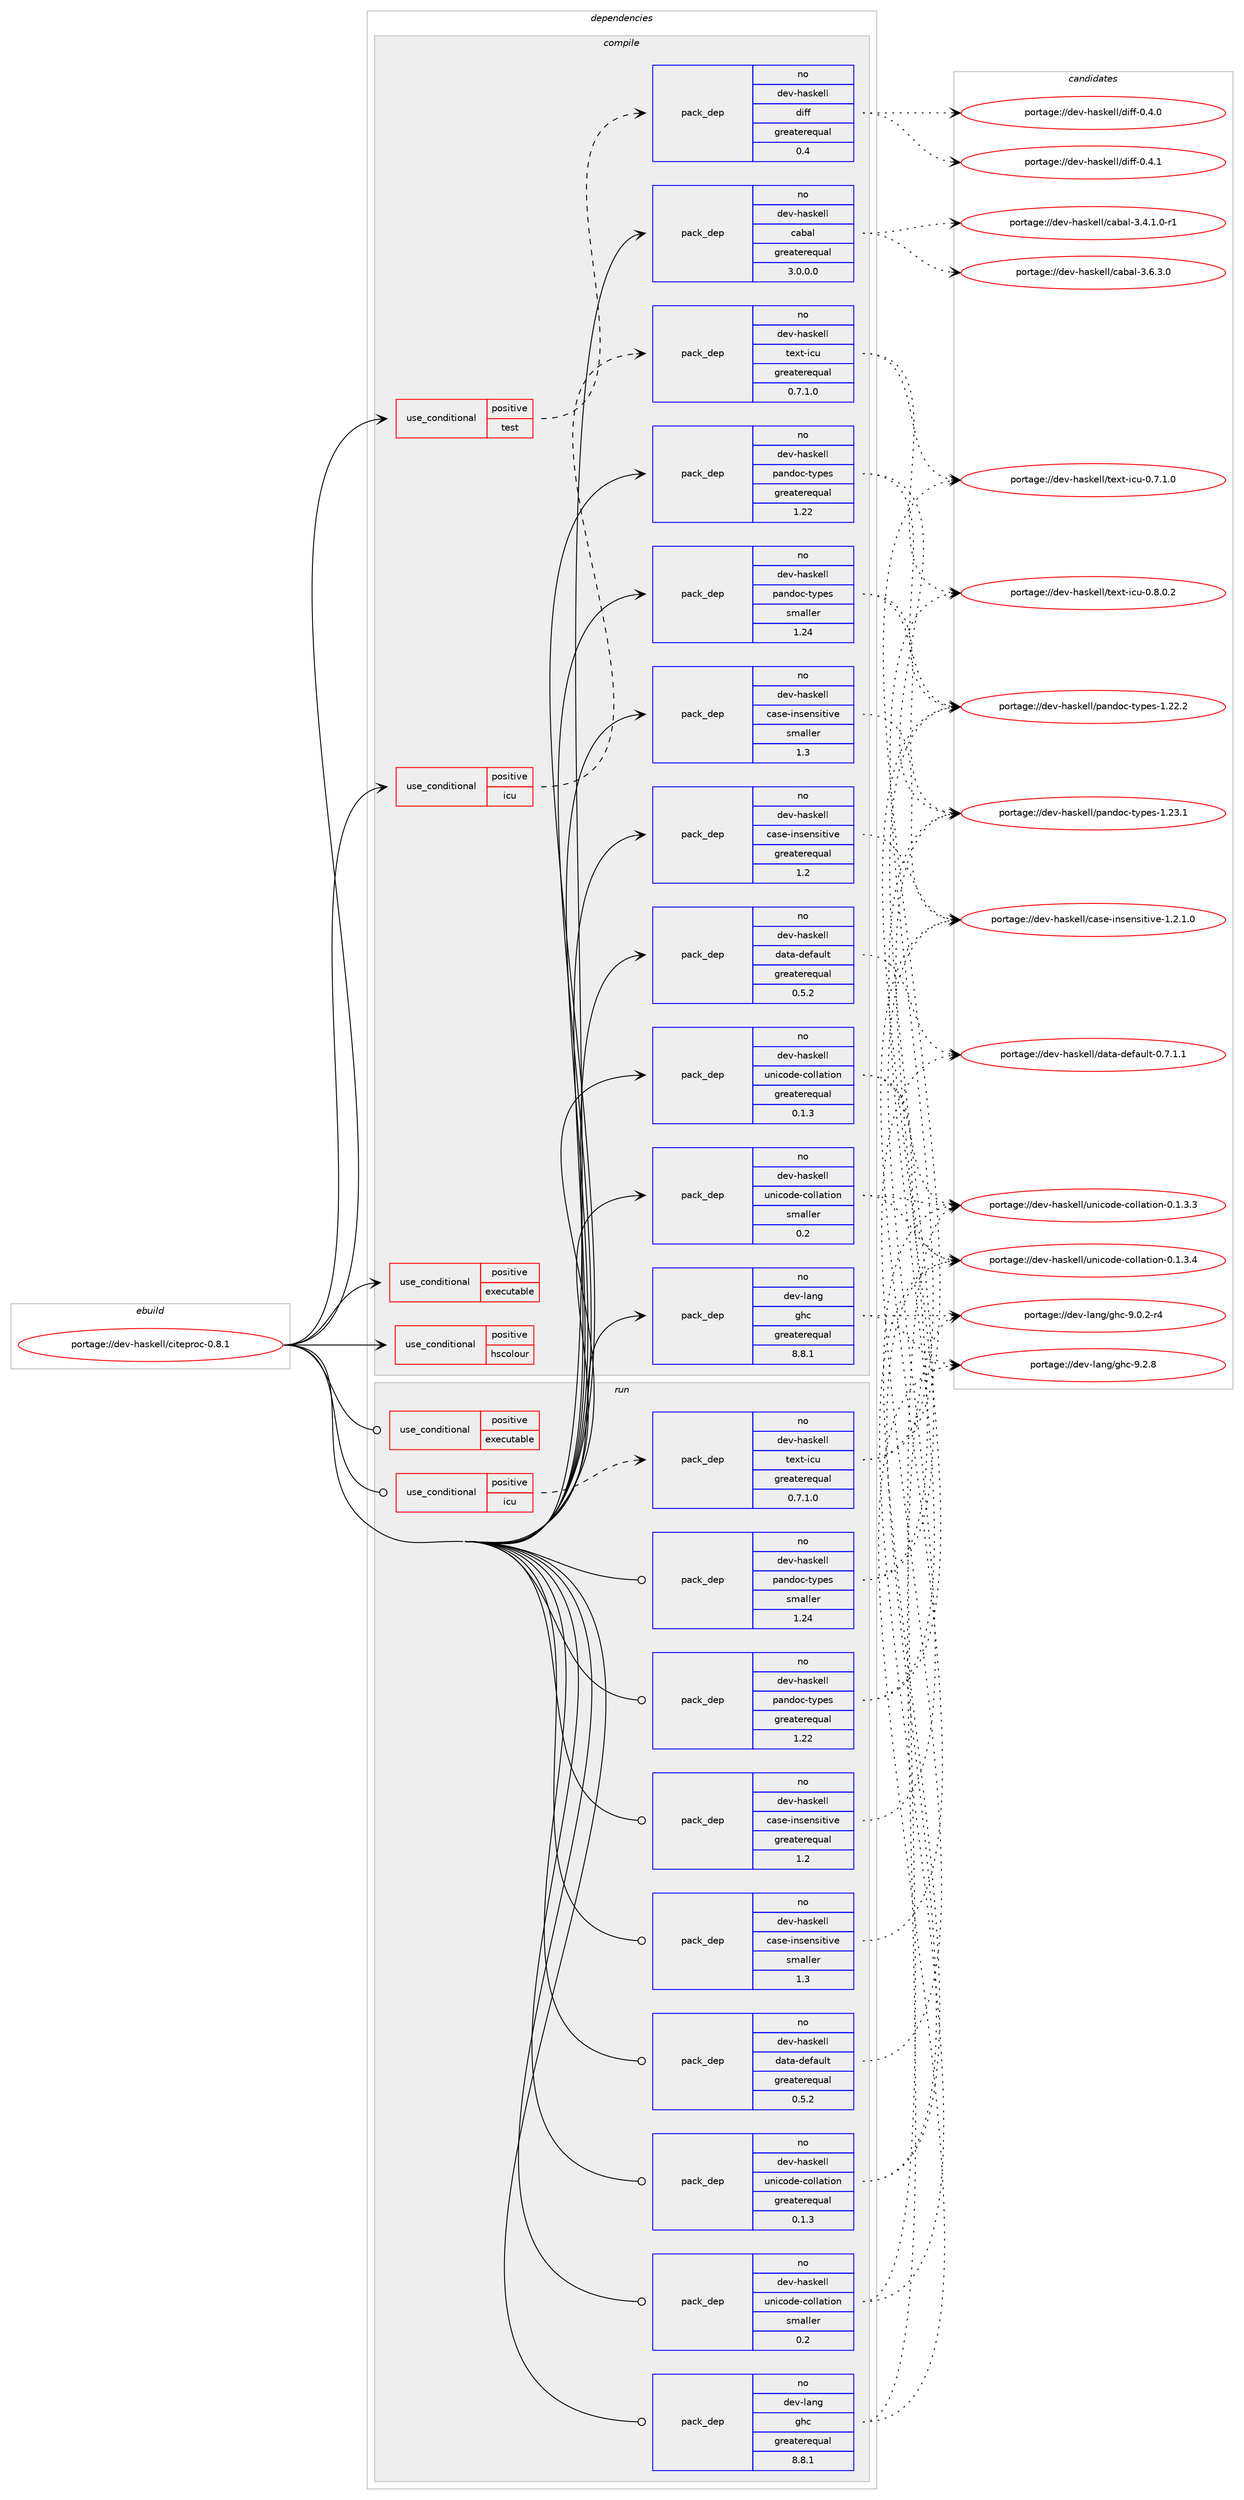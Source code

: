 digraph prolog {

# *************
# Graph options
# *************

newrank=true;
concentrate=true;
compound=true;
graph [rankdir=LR,fontname=Helvetica,fontsize=10,ranksep=1.5];#, ranksep=2.5, nodesep=0.2];
edge  [arrowhead=vee];
node  [fontname=Helvetica,fontsize=10];

# **********
# The ebuild
# **********

subgraph cluster_leftcol {
color=gray;
rank=same;
label=<<i>ebuild</i>>;
id [label="portage://dev-haskell/citeproc-0.8.1", color=red, width=4, href="../dev-haskell/citeproc-0.8.1.svg"];
}

# ****************
# The dependencies
# ****************

subgraph cluster_midcol {
color=gray;
label=<<i>dependencies</i>>;
subgraph cluster_compile {
fillcolor="#eeeeee";
style=filled;
label=<<i>compile</i>>;
subgraph cond19598 {
dependency35791 [label=<<TABLE BORDER="0" CELLBORDER="1" CELLSPACING="0" CELLPADDING="4"><TR><TD ROWSPAN="3" CELLPADDING="10">use_conditional</TD></TR><TR><TD>positive</TD></TR><TR><TD>executable</TD></TR></TABLE>>, shape=none, color=red];
# *** BEGIN UNKNOWN DEPENDENCY TYPE (TODO) ***
# dependency35791 -> package_dependency(portage://dev-haskell/citeproc-0.8.1,install,no,dev-haskell,aeson-pretty,none,[,,],any_same_slot,[use(optenable(profile),none)])
# *** END UNKNOWN DEPENDENCY TYPE (TODO) ***

}
id:e -> dependency35791:w [weight=20,style="solid",arrowhead="vee"];
subgraph cond19599 {
dependency35792 [label=<<TABLE BORDER="0" CELLBORDER="1" CELLSPACING="0" CELLPADDING="4"><TR><TD ROWSPAN="3" CELLPADDING="10">use_conditional</TD></TR><TR><TD>positive</TD></TR><TR><TD>hscolour</TD></TR></TABLE>>, shape=none, color=red];
# *** BEGIN UNKNOWN DEPENDENCY TYPE (TODO) ***
# dependency35792 -> package_dependency(portage://dev-haskell/citeproc-0.8.1,install,no,dev-haskell,hscolour,none,[,,],[],[])
# *** END UNKNOWN DEPENDENCY TYPE (TODO) ***

}
id:e -> dependency35792:w [weight=20,style="solid",arrowhead="vee"];
subgraph cond19600 {
dependency35793 [label=<<TABLE BORDER="0" CELLBORDER="1" CELLSPACING="0" CELLPADDING="4"><TR><TD ROWSPAN="3" CELLPADDING="10">use_conditional</TD></TR><TR><TD>positive</TD></TR><TR><TD>icu</TD></TR></TABLE>>, shape=none, color=red];
subgraph pack15252 {
dependency35794 [label=<<TABLE BORDER="0" CELLBORDER="1" CELLSPACING="0" CELLPADDING="4" WIDTH="220"><TR><TD ROWSPAN="6" CELLPADDING="30">pack_dep</TD></TR><TR><TD WIDTH="110">no</TD></TR><TR><TD>dev-haskell</TD></TR><TR><TD>text-icu</TD></TR><TR><TD>greaterequal</TD></TR><TR><TD>0.7.1.0</TD></TR></TABLE>>, shape=none, color=blue];
}
dependency35793:e -> dependency35794:w [weight=20,style="dashed",arrowhead="vee"];
}
id:e -> dependency35793:w [weight=20,style="solid",arrowhead="vee"];
subgraph cond19601 {
dependency35795 [label=<<TABLE BORDER="0" CELLBORDER="1" CELLSPACING="0" CELLPADDING="4"><TR><TD ROWSPAN="3" CELLPADDING="10">use_conditional</TD></TR><TR><TD>positive</TD></TR><TR><TD>test</TD></TR></TABLE>>, shape=none, color=red];
subgraph pack15253 {
dependency35796 [label=<<TABLE BORDER="0" CELLBORDER="1" CELLSPACING="0" CELLPADDING="4" WIDTH="220"><TR><TD ROWSPAN="6" CELLPADDING="30">pack_dep</TD></TR><TR><TD WIDTH="110">no</TD></TR><TR><TD>dev-haskell</TD></TR><TR><TD>diff</TD></TR><TR><TD>greaterequal</TD></TR><TR><TD>0.4</TD></TR></TABLE>>, shape=none, color=blue];
}
dependency35795:e -> dependency35796:w [weight=20,style="dashed",arrowhead="vee"];
# *** BEGIN UNKNOWN DEPENDENCY TYPE (TODO) ***
# dependency35795 -> package_dependency(portage://dev-haskell/citeproc-0.8.1,install,no,dev-haskell,timeit,none,[,,],[],[])
# *** END UNKNOWN DEPENDENCY TYPE (TODO) ***

}
id:e -> dependency35795:w [weight=20,style="solid",arrowhead="vee"];
# *** BEGIN UNKNOWN DEPENDENCY TYPE (TODO) ***
# id -> package_dependency(portage://dev-haskell/citeproc-0.8.1,install,no,dev-haskell,aeson,none,[,,],any_same_slot,[use(optenable(profile),none)])
# *** END UNKNOWN DEPENDENCY TYPE (TODO) ***

# *** BEGIN UNKNOWN DEPENDENCY TYPE (TODO) ***
# id -> package_dependency(portage://dev-haskell/citeproc-0.8.1,install,no,dev-haskell,attoparsec,none,[,,],any_same_slot,[use(optenable(profile),none)])
# *** END UNKNOWN DEPENDENCY TYPE (TODO) ***

subgraph pack15254 {
dependency35797 [label=<<TABLE BORDER="0" CELLBORDER="1" CELLSPACING="0" CELLPADDING="4" WIDTH="220"><TR><TD ROWSPAN="6" CELLPADDING="30">pack_dep</TD></TR><TR><TD WIDTH="110">no</TD></TR><TR><TD>dev-haskell</TD></TR><TR><TD>cabal</TD></TR><TR><TD>greaterequal</TD></TR><TR><TD>3.0.0.0</TD></TR></TABLE>>, shape=none, color=blue];
}
id:e -> dependency35797:w [weight=20,style="solid",arrowhead="vee"];
subgraph pack15255 {
dependency35798 [label=<<TABLE BORDER="0" CELLBORDER="1" CELLSPACING="0" CELLPADDING="4" WIDTH="220"><TR><TD ROWSPAN="6" CELLPADDING="30">pack_dep</TD></TR><TR><TD WIDTH="110">no</TD></TR><TR><TD>dev-haskell</TD></TR><TR><TD>case-insensitive</TD></TR><TR><TD>greaterequal</TD></TR><TR><TD>1.2</TD></TR></TABLE>>, shape=none, color=blue];
}
id:e -> dependency35798:w [weight=20,style="solid",arrowhead="vee"];
subgraph pack15256 {
dependency35799 [label=<<TABLE BORDER="0" CELLBORDER="1" CELLSPACING="0" CELLPADDING="4" WIDTH="220"><TR><TD ROWSPAN="6" CELLPADDING="30">pack_dep</TD></TR><TR><TD WIDTH="110">no</TD></TR><TR><TD>dev-haskell</TD></TR><TR><TD>case-insensitive</TD></TR><TR><TD>smaller</TD></TR><TR><TD>1.3</TD></TR></TABLE>>, shape=none, color=blue];
}
id:e -> dependency35799:w [weight=20,style="solid",arrowhead="vee"];
subgraph pack15257 {
dependency35800 [label=<<TABLE BORDER="0" CELLBORDER="1" CELLSPACING="0" CELLPADDING="4" WIDTH="220"><TR><TD ROWSPAN="6" CELLPADDING="30">pack_dep</TD></TR><TR><TD WIDTH="110">no</TD></TR><TR><TD>dev-haskell</TD></TR><TR><TD>data-default</TD></TR><TR><TD>greaterequal</TD></TR><TR><TD>0.5.2</TD></TR></TABLE>>, shape=none, color=blue];
}
id:e -> dependency35800:w [weight=20,style="solid",arrowhead="vee"];
# *** BEGIN UNKNOWN DEPENDENCY TYPE (TODO) ***
# id -> package_dependency(portage://dev-haskell/citeproc-0.8.1,install,no,dev-haskell,file-embed,none,[,,],any_same_slot,[use(optenable(profile),none)])
# *** END UNKNOWN DEPENDENCY TYPE (TODO) ***

subgraph pack15258 {
dependency35801 [label=<<TABLE BORDER="0" CELLBORDER="1" CELLSPACING="0" CELLPADDING="4" WIDTH="220"><TR><TD ROWSPAN="6" CELLPADDING="30">pack_dep</TD></TR><TR><TD WIDTH="110">no</TD></TR><TR><TD>dev-haskell</TD></TR><TR><TD>pandoc-types</TD></TR><TR><TD>greaterequal</TD></TR><TR><TD>1.22</TD></TR></TABLE>>, shape=none, color=blue];
}
id:e -> dependency35801:w [weight=20,style="solid",arrowhead="vee"];
subgraph pack15259 {
dependency35802 [label=<<TABLE BORDER="0" CELLBORDER="1" CELLSPACING="0" CELLPADDING="4" WIDTH="220"><TR><TD ROWSPAN="6" CELLPADDING="30">pack_dep</TD></TR><TR><TD WIDTH="110">no</TD></TR><TR><TD>dev-haskell</TD></TR><TR><TD>pandoc-types</TD></TR><TR><TD>smaller</TD></TR><TR><TD>1.24</TD></TR></TABLE>>, shape=none, color=blue];
}
id:e -> dependency35802:w [weight=20,style="solid",arrowhead="vee"];
# *** BEGIN UNKNOWN DEPENDENCY TYPE (TODO) ***
# id -> package_dependency(portage://dev-haskell/citeproc-0.8.1,install,no,dev-haskell,safe,none,[,,],any_same_slot,[use(optenable(profile),none)])
# *** END UNKNOWN DEPENDENCY TYPE (TODO) ***

# *** BEGIN UNKNOWN DEPENDENCY TYPE (TODO) ***
# id -> package_dependency(portage://dev-haskell/citeproc-0.8.1,install,no,dev-haskell,scientific,none,[,,],any_same_slot,[use(optenable(profile),none)])
# *** END UNKNOWN DEPENDENCY TYPE (TODO) ***

# *** BEGIN UNKNOWN DEPENDENCY TYPE (TODO) ***
# id -> package_dependency(portage://dev-haskell/citeproc-0.8.1,install,no,dev-haskell,text,none,[,,],any_same_slot,[use(optenable(profile),none)])
# *** END UNKNOWN DEPENDENCY TYPE (TODO) ***

subgraph pack15260 {
dependency35803 [label=<<TABLE BORDER="0" CELLBORDER="1" CELLSPACING="0" CELLPADDING="4" WIDTH="220"><TR><TD ROWSPAN="6" CELLPADDING="30">pack_dep</TD></TR><TR><TD WIDTH="110">no</TD></TR><TR><TD>dev-haskell</TD></TR><TR><TD>unicode-collation</TD></TR><TR><TD>greaterequal</TD></TR><TR><TD>0.1.3</TD></TR></TABLE>>, shape=none, color=blue];
}
id:e -> dependency35803:w [weight=20,style="solid",arrowhead="vee"];
subgraph pack15261 {
dependency35804 [label=<<TABLE BORDER="0" CELLBORDER="1" CELLSPACING="0" CELLPADDING="4" WIDTH="220"><TR><TD ROWSPAN="6" CELLPADDING="30">pack_dep</TD></TR><TR><TD WIDTH="110">no</TD></TR><TR><TD>dev-haskell</TD></TR><TR><TD>unicode-collation</TD></TR><TR><TD>smaller</TD></TR><TR><TD>0.2</TD></TR></TABLE>>, shape=none, color=blue];
}
id:e -> dependency35804:w [weight=20,style="solid",arrowhead="vee"];
# *** BEGIN UNKNOWN DEPENDENCY TYPE (TODO) ***
# id -> package_dependency(portage://dev-haskell/citeproc-0.8.1,install,no,dev-haskell,uniplate,none,[,,],any_same_slot,[use(optenable(profile),none)])
# *** END UNKNOWN DEPENDENCY TYPE (TODO) ***

# *** BEGIN UNKNOWN DEPENDENCY TYPE (TODO) ***
# id -> package_dependency(portage://dev-haskell/citeproc-0.8.1,install,no,dev-haskell,vector,none,[,,],any_same_slot,[use(optenable(profile),none)])
# *** END UNKNOWN DEPENDENCY TYPE (TODO) ***

# *** BEGIN UNKNOWN DEPENDENCY TYPE (TODO) ***
# id -> package_dependency(portage://dev-haskell/citeproc-0.8.1,install,no,dev-haskell,xml-conduit,none,[,,],any_same_slot,[use(optenable(profile),none)])
# *** END UNKNOWN DEPENDENCY TYPE (TODO) ***

subgraph pack15262 {
dependency35805 [label=<<TABLE BORDER="0" CELLBORDER="1" CELLSPACING="0" CELLPADDING="4" WIDTH="220"><TR><TD ROWSPAN="6" CELLPADDING="30">pack_dep</TD></TR><TR><TD WIDTH="110">no</TD></TR><TR><TD>dev-lang</TD></TR><TR><TD>ghc</TD></TR><TR><TD>greaterequal</TD></TR><TR><TD>8.8.1</TD></TR></TABLE>>, shape=none, color=blue];
}
id:e -> dependency35805:w [weight=20,style="solid",arrowhead="vee"];
}
subgraph cluster_compileandrun {
fillcolor="#eeeeee";
style=filled;
label=<<i>compile and run</i>>;
}
subgraph cluster_run {
fillcolor="#eeeeee";
style=filled;
label=<<i>run</i>>;
subgraph cond19602 {
dependency35806 [label=<<TABLE BORDER="0" CELLBORDER="1" CELLSPACING="0" CELLPADDING="4"><TR><TD ROWSPAN="3" CELLPADDING="10">use_conditional</TD></TR><TR><TD>positive</TD></TR><TR><TD>executable</TD></TR></TABLE>>, shape=none, color=red];
# *** BEGIN UNKNOWN DEPENDENCY TYPE (TODO) ***
# dependency35806 -> package_dependency(portage://dev-haskell/citeproc-0.8.1,run,no,dev-haskell,aeson-pretty,none,[,,],any_same_slot,[use(optenable(profile),none)])
# *** END UNKNOWN DEPENDENCY TYPE (TODO) ***

}
id:e -> dependency35806:w [weight=20,style="solid",arrowhead="odot"];
subgraph cond19603 {
dependency35807 [label=<<TABLE BORDER="0" CELLBORDER="1" CELLSPACING="0" CELLPADDING="4"><TR><TD ROWSPAN="3" CELLPADDING="10">use_conditional</TD></TR><TR><TD>positive</TD></TR><TR><TD>icu</TD></TR></TABLE>>, shape=none, color=red];
subgraph pack15263 {
dependency35808 [label=<<TABLE BORDER="0" CELLBORDER="1" CELLSPACING="0" CELLPADDING="4" WIDTH="220"><TR><TD ROWSPAN="6" CELLPADDING="30">pack_dep</TD></TR><TR><TD WIDTH="110">no</TD></TR><TR><TD>dev-haskell</TD></TR><TR><TD>text-icu</TD></TR><TR><TD>greaterequal</TD></TR><TR><TD>0.7.1.0</TD></TR></TABLE>>, shape=none, color=blue];
}
dependency35807:e -> dependency35808:w [weight=20,style="dashed",arrowhead="vee"];
}
id:e -> dependency35807:w [weight=20,style="solid",arrowhead="odot"];
# *** BEGIN UNKNOWN DEPENDENCY TYPE (TODO) ***
# id -> package_dependency(portage://dev-haskell/citeproc-0.8.1,run,no,dev-haskell,aeson,none,[,,],any_same_slot,[use(optenable(profile),none)])
# *** END UNKNOWN DEPENDENCY TYPE (TODO) ***

# *** BEGIN UNKNOWN DEPENDENCY TYPE (TODO) ***
# id -> package_dependency(portage://dev-haskell/citeproc-0.8.1,run,no,dev-haskell,attoparsec,none,[,,],any_same_slot,[use(optenable(profile),none)])
# *** END UNKNOWN DEPENDENCY TYPE (TODO) ***

subgraph pack15264 {
dependency35809 [label=<<TABLE BORDER="0" CELLBORDER="1" CELLSPACING="0" CELLPADDING="4" WIDTH="220"><TR><TD ROWSPAN="6" CELLPADDING="30">pack_dep</TD></TR><TR><TD WIDTH="110">no</TD></TR><TR><TD>dev-haskell</TD></TR><TR><TD>case-insensitive</TD></TR><TR><TD>greaterequal</TD></TR><TR><TD>1.2</TD></TR></TABLE>>, shape=none, color=blue];
}
id:e -> dependency35809:w [weight=20,style="solid",arrowhead="odot"];
subgraph pack15265 {
dependency35810 [label=<<TABLE BORDER="0" CELLBORDER="1" CELLSPACING="0" CELLPADDING="4" WIDTH="220"><TR><TD ROWSPAN="6" CELLPADDING="30">pack_dep</TD></TR><TR><TD WIDTH="110">no</TD></TR><TR><TD>dev-haskell</TD></TR><TR><TD>case-insensitive</TD></TR><TR><TD>smaller</TD></TR><TR><TD>1.3</TD></TR></TABLE>>, shape=none, color=blue];
}
id:e -> dependency35810:w [weight=20,style="solid",arrowhead="odot"];
subgraph pack15266 {
dependency35811 [label=<<TABLE BORDER="0" CELLBORDER="1" CELLSPACING="0" CELLPADDING="4" WIDTH="220"><TR><TD ROWSPAN="6" CELLPADDING="30">pack_dep</TD></TR><TR><TD WIDTH="110">no</TD></TR><TR><TD>dev-haskell</TD></TR><TR><TD>data-default</TD></TR><TR><TD>greaterequal</TD></TR><TR><TD>0.5.2</TD></TR></TABLE>>, shape=none, color=blue];
}
id:e -> dependency35811:w [weight=20,style="solid",arrowhead="odot"];
# *** BEGIN UNKNOWN DEPENDENCY TYPE (TODO) ***
# id -> package_dependency(portage://dev-haskell/citeproc-0.8.1,run,no,dev-haskell,file-embed,none,[,,],any_same_slot,[use(optenable(profile),none)])
# *** END UNKNOWN DEPENDENCY TYPE (TODO) ***

subgraph pack15267 {
dependency35812 [label=<<TABLE BORDER="0" CELLBORDER="1" CELLSPACING="0" CELLPADDING="4" WIDTH="220"><TR><TD ROWSPAN="6" CELLPADDING="30">pack_dep</TD></TR><TR><TD WIDTH="110">no</TD></TR><TR><TD>dev-haskell</TD></TR><TR><TD>pandoc-types</TD></TR><TR><TD>greaterequal</TD></TR><TR><TD>1.22</TD></TR></TABLE>>, shape=none, color=blue];
}
id:e -> dependency35812:w [weight=20,style="solid",arrowhead="odot"];
subgraph pack15268 {
dependency35813 [label=<<TABLE BORDER="0" CELLBORDER="1" CELLSPACING="0" CELLPADDING="4" WIDTH="220"><TR><TD ROWSPAN="6" CELLPADDING="30">pack_dep</TD></TR><TR><TD WIDTH="110">no</TD></TR><TR><TD>dev-haskell</TD></TR><TR><TD>pandoc-types</TD></TR><TR><TD>smaller</TD></TR><TR><TD>1.24</TD></TR></TABLE>>, shape=none, color=blue];
}
id:e -> dependency35813:w [weight=20,style="solid",arrowhead="odot"];
# *** BEGIN UNKNOWN DEPENDENCY TYPE (TODO) ***
# id -> package_dependency(portage://dev-haskell/citeproc-0.8.1,run,no,dev-haskell,safe,none,[,,],any_same_slot,[use(optenable(profile),none)])
# *** END UNKNOWN DEPENDENCY TYPE (TODO) ***

# *** BEGIN UNKNOWN DEPENDENCY TYPE (TODO) ***
# id -> package_dependency(portage://dev-haskell/citeproc-0.8.1,run,no,dev-haskell,scientific,none,[,,],any_same_slot,[use(optenable(profile),none)])
# *** END UNKNOWN DEPENDENCY TYPE (TODO) ***

# *** BEGIN UNKNOWN DEPENDENCY TYPE (TODO) ***
# id -> package_dependency(portage://dev-haskell/citeproc-0.8.1,run,no,dev-haskell,text,none,[,,],any_same_slot,[use(optenable(profile),none)])
# *** END UNKNOWN DEPENDENCY TYPE (TODO) ***

subgraph pack15269 {
dependency35814 [label=<<TABLE BORDER="0" CELLBORDER="1" CELLSPACING="0" CELLPADDING="4" WIDTH="220"><TR><TD ROWSPAN="6" CELLPADDING="30">pack_dep</TD></TR><TR><TD WIDTH="110">no</TD></TR><TR><TD>dev-haskell</TD></TR><TR><TD>unicode-collation</TD></TR><TR><TD>greaterequal</TD></TR><TR><TD>0.1.3</TD></TR></TABLE>>, shape=none, color=blue];
}
id:e -> dependency35814:w [weight=20,style="solid",arrowhead="odot"];
subgraph pack15270 {
dependency35815 [label=<<TABLE BORDER="0" CELLBORDER="1" CELLSPACING="0" CELLPADDING="4" WIDTH="220"><TR><TD ROWSPAN="6" CELLPADDING="30">pack_dep</TD></TR><TR><TD WIDTH="110">no</TD></TR><TR><TD>dev-haskell</TD></TR><TR><TD>unicode-collation</TD></TR><TR><TD>smaller</TD></TR><TR><TD>0.2</TD></TR></TABLE>>, shape=none, color=blue];
}
id:e -> dependency35815:w [weight=20,style="solid",arrowhead="odot"];
# *** BEGIN UNKNOWN DEPENDENCY TYPE (TODO) ***
# id -> package_dependency(portage://dev-haskell/citeproc-0.8.1,run,no,dev-haskell,uniplate,none,[,,],any_same_slot,[use(optenable(profile),none)])
# *** END UNKNOWN DEPENDENCY TYPE (TODO) ***

# *** BEGIN UNKNOWN DEPENDENCY TYPE (TODO) ***
# id -> package_dependency(portage://dev-haskell/citeproc-0.8.1,run,no,dev-haskell,vector,none,[,,],any_same_slot,[use(optenable(profile),none)])
# *** END UNKNOWN DEPENDENCY TYPE (TODO) ***

# *** BEGIN UNKNOWN DEPENDENCY TYPE (TODO) ***
# id -> package_dependency(portage://dev-haskell/citeproc-0.8.1,run,no,dev-haskell,xml-conduit,none,[,,],any_same_slot,[use(optenable(profile),none)])
# *** END UNKNOWN DEPENDENCY TYPE (TODO) ***

subgraph pack15271 {
dependency35816 [label=<<TABLE BORDER="0" CELLBORDER="1" CELLSPACING="0" CELLPADDING="4" WIDTH="220"><TR><TD ROWSPAN="6" CELLPADDING="30">pack_dep</TD></TR><TR><TD WIDTH="110">no</TD></TR><TR><TD>dev-lang</TD></TR><TR><TD>ghc</TD></TR><TR><TD>greaterequal</TD></TR><TR><TD>8.8.1</TD></TR></TABLE>>, shape=none, color=blue];
}
id:e -> dependency35816:w [weight=20,style="solid",arrowhead="odot"];
# *** BEGIN UNKNOWN DEPENDENCY TYPE (TODO) ***
# id -> package_dependency(portage://dev-haskell/citeproc-0.8.1,run,no,dev-lang,ghc,none,[,,],any_same_slot,[use(optenable(profile),none)])
# *** END UNKNOWN DEPENDENCY TYPE (TODO) ***

}
}

# **************
# The candidates
# **************

subgraph cluster_choices {
rank=same;
color=gray;
label=<<i>candidates</i>>;

subgraph choice15252 {
color=black;
nodesep=1;
choice10010111845104971151071011081084711610112011645105991174548465546494648 [label="portage://dev-haskell/text-icu-0.7.1.0", color=red, width=4,href="../dev-haskell/text-icu-0.7.1.0.svg"];
choice10010111845104971151071011081084711610112011645105991174548465646484650 [label="portage://dev-haskell/text-icu-0.8.0.2", color=red, width=4,href="../dev-haskell/text-icu-0.8.0.2.svg"];
dependency35794:e -> choice10010111845104971151071011081084711610112011645105991174548465546494648:w [style=dotted,weight="100"];
dependency35794:e -> choice10010111845104971151071011081084711610112011645105991174548465646484650:w [style=dotted,weight="100"];
}
subgraph choice15253 {
color=black;
nodesep=1;
choice100101118451049711510710110810847100105102102454846524648 [label="portage://dev-haskell/diff-0.4.0", color=red, width=4,href="../dev-haskell/diff-0.4.0.svg"];
choice100101118451049711510710110810847100105102102454846524649 [label="portage://dev-haskell/diff-0.4.1", color=red, width=4,href="../dev-haskell/diff-0.4.1.svg"];
dependency35796:e -> choice100101118451049711510710110810847100105102102454846524648:w [style=dotted,weight="100"];
dependency35796:e -> choice100101118451049711510710110810847100105102102454846524649:w [style=dotted,weight="100"];
}
subgraph choice15254 {
color=black;
nodesep=1;
choice1001011184510497115107101108108479997989710845514652464946484511449 [label="portage://dev-haskell/cabal-3.4.1.0-r1", color=red, width=4,href="../dev-haskell/cabal-3.4.1.0-r1.svg"];
choice100101118451049711510710110810847999798971084551465446514648 [label="portage://dev-haskell/cabal-3.6.3.0", color=red, width=4,href="../dev-haskell/cabal-3.6.3.0.svg"];
dependency35797:e -> choice1001011184510497115107101108108479997989710845514652464946484511449:w [style=dotted,weight="100"];
dependency35797:e -> choice100101118451049711510710110810847999798971084551465446514648:w [style=dotted,weight="100"];
}
subgraph choice15255 {
color=black;
nodesep=1;
choice1001011184510497115107101108108479997115101451051101151011101151051161051181014549465046494648 [label="portage://dev-haskell/case-insensitive-1.2.1.0", color=red, width=4,href="../dev-haskell/case-insensitive-1.2.1.0.svg"];
dependency35798:e -> choice1001011184510497115107101108108479997115101451051101151011101151051161051181014549465046494648:w [style=dotted,weight="100"];
}
subgraph choice15256 {
color=black;
nodesep=1;
choice1001011184510497115107101108108479997115101451051101151011101151051161051181014549465046494648 [label="portage://dev-haskell/case-insensitive-1.2.1.0", color=red, width=4,href="../dev-haskell/case-insensitive-1.2.1.0.svg"];
dependency35799:e -> choice1001011184510497115107101108108479997115101451051101151011101151051161051181014549465046494648:w [style=dotted,weight="100"];
}
subgraph choice15257 {
color=black;
nodesep=1;
choice100101118451049711510710110810847100971169745100101102971171081164548465546494649 [label="portage://dev-haskell/data-default-0.7.1.1", color=red, width=4,href="../dev-haskell/data-default-0.7.1.1.svg"];
dependency35800:e -> choice100101118451049711510710110810847100971169745100101102971171081164548465546494649:w [style=dotted,weight="100"];
}
subgraph choice15258 {
color=black;
nodesep=1;
choice10010111845104971151071011081084711297110100111994511612111210111545494650504650 [label="portage://dev-haskell/pandoc-types-1.22.2", color=red, width=4,href="../dev-haskell/pandoc-types-1.22.2.svg"];
choice10010111845104971151071011081084711297110100111994511612111210111545494650514649 [label="portage://dev-haskell/pandoc-types-1.23.1", color=red, width=4,href="../dev-haskell/pandoc-types-1.23.1.svg"];
dependency35801:e -> choice10010111845104971151071011081084711297110100111994511612111210111545494650504650:w [style=dotted,weight="100"];
dependency35801:e -> choice10010111845104971151071011081084711297110100111994511612111210111545494650514649:w [style=dotted,weight="100"];
}
subgraph choice15259 {
color=black;
nodesep=1;
choice10010111845104971151071011081084711297110100111994511612111210111545494650504650 [label="portage://dev-haskell/pandoc-types-1.22.2", color=red, width=4,href="../dev-haskell/pandoc-types-1.22.2.svg"];
choice10010111845104971151071011081084711297110100111994511612111210111545494650514649 [label="portage://dev-haskell/pandoc-types-1.23.1", color=red, width=4,href="../dev-haskell/pandoc-types-1.23.1.svg"];
dependency35802:e -> choice10010111845104971151071011081084711297110100111994511612111210111545494650504650:w [style=dotted,weight="100"];
dependency35802:e -> choice10010111845104971151071011081084711297110100111994511612111210111545494650514649:w [style=dotted,weight="100"];
}
subgraph choice15260 {
color=black;
nodesep=1;
choice100101118451049711510710110810847117110105991111001014599111108108971161051111104548464946514651 [label="portage://dev-haskell/unicode-collation-0.1.3.3", color=red, width=4,href="../dev-haskell/unicode-collation-0.1.3.3.svg"];
choice100101118451049711510710110810847117110105991111001014599111108108971161051111104548464946514652 [label="portage://dev-haskell/unicode-collation-0.1.3.4", color=red, width=4,href="../dev-haskell/unicode-collation-0.1.3.4.svg"];
dependency35803:e -> choice100101118451049711510710110810847117110105991111001014599111108108971161051111104548464946514651:w [style=dotted,weight="100"];
dependency35803:e -> choice100101118451049711510710110810847117110105991111001014599111108108971161051111104548464946514652:w [style=dotted,weight="100"];
}
subgraph choice15261 {
color=black;
nodesep=1;
choice100101118451049711510710110810847117110105991111001014599111108108971161051111104548464946514651 [label="portage://dev-haskell/unicode-collation-0.1.3.3", color=red, width=4,href="../dev-haskell/unicode-collation-0.1.3.3.svg"];
choice100101118451049711510710110810847117110105991111001014599111108108971161051111104548464946514652 [label="portage://dev-haskell/unicode-collation-0.1.3.4", color=red, width=4,href="../dev-haskell/unicode-collation-0.1.3.4.svg"];
dependency35804:e -> choice100101118451049711510710110810847117110105991111001014599111108108971161051111104548464946514651:w [style=dotted,weight="100"];
dependency35804:e -> choice100101118451049711510710110810847117110105991111001014599111108108971161051111104548464946514652:w [style=dotted,weight="100"];
}
subgraph choice15262 {
color=black;
nodesep=1;
choice100101118451089711010347103104994557464846504511452 [label="portage://dev-lang/ghc-9.0.2-r4", color=red, width=4,href="../dev-lang/ghc-9.0.2-r4.svg"];
choice10010111845108971101034710310499455746504656 [label="portage://dev-lang/ghc-9.2.8", color=red, width=4,href="../dev-lang/ghc-9.2.8.svg"];
dependency35805:e -> choice100101118451089711010347103104994557464846504511452:w [style=dotted,weight="100"];
dependency35805:e -> choice10010111845108971101034710310499455746504656:w [style=dotted,weight="100"];
}
subgraph choice15263 {
color=black;
nodesep=1;
choice10010111845104971151071011081084711610112011645105991174548465546494648 [label="portage://dev-haskell/text-icu-0.7.1.0", color=red, width=4,href="../dev-haskell/text-icu-0.7.1.0.svg"];
choice10010111845104971151071011081084711610112011645105991174548465646484650 [label="portage://dev-haskell/text-icu-0.8.0.2", color=red, width=4,href="../dev-haskell/text-icu-0.8.0.2.svg"];
dependency35808:e -> choice10010111845104971151071011081084711610112011645105991174548465546494648:w [style=dotted,weight="100"];
dependency35808:e -> choice10010111845104971151071011081084711610112011645105991174548465646484650:w [style=dotted,weight="100"];
}
subgraph choice15264 {
color=black;
nodesep=1;
choice1001011184510497115107101108108479997115101451051101151011101151051161051181014549465046494648 [label="portage://dev-haskell/case-insensitive-1.2.1.0", color=red, width=4,href="../dev-haskell/case-insensitive-1.2.1.0.svg"];
dependency35809:e -> choice1001011184510497115107101108108479997115101451051101151011101151051161051181014549465046494648:w [style=dotted,weight="100"];
}
subgraph choice15265 {
color=black;
nodesep=1;
choice1001011184510497115107101108108479997115101451051101151011101151051161051181014549465046494648 [label="portage://dev-haskell/case-insensitive-1.2.1.0", color=red, width=4,href="../dev-haskell/case-insensitive-1.2.1.0.svg"];
dependency35810:e -> choice1001011184510497115107101108108479997115101451051101151011101151051161051181014549465046494648:w [style=dotted,weight="100"];
}
subgraph choice15266 {
color=black;
nodesep=1;
choice100101118451049711510710110810847100971169745100101102971171081164548465546494649 [label="portage://dev-haskell/data-default-0.7.1.1", color=red, width=4,href="../dev-haskell/data-default-0.7.1.1.svg"];
dependency35811:e -> choice100101118451049711510710110810847100971169745100101102971171081164548465546494649:w [style=dotted,weight="100"];
}
subgraph choice15267 {
color=black;
nodesep=1;
choice10010111845104971151071011081084711297110100111994511612111210111545494650504650 [label="portage://dev-haskell/pandoc-types-1.22.2", color=red, width=4,href="../dev-haskell/pandoc-types-1.22.2.svg"];
choice10010111845104971151071011081084711297110100111994511612111210111545494650514649 [label="portage://dev-haskell/pandoc-types-1.23.1", color=red, width=4,href="../dev-haskell/pandoc-types-1.23.1.svg"];
dependency35812:e -> choice10010111845104971151071011081084711297110100111994511612111210111545494650504650:w [style=dotted,weight="100"];
dependency35812:e -> choice10010111845104971151071011081084711297110100111994511612111210111545494650514649:w [style=dotted,weight="100"];
}
subgraph choice15268 {
color=black;
nodesep=1;
choice10010111845104971151071011081084711297110100111994511612111210111545494650504650 [label="portage://dev-haskell/pandoc-types-1.22.2", color=red, width=4,href="../dev-haskell/pandoc-types-1.22.2.svg"];
choice10010111845104971151071011081084711297110100111994511612111210111545494650514649 [label="portage://dev-haskell/pandoc-types-1.23.1", color=red, width=4,href="../dev-haskell/pandoc-types-1.23.1.svg"];
dependency35813:e -> choice10010111845104971151071011081084711297110100111994511612111210111545494650504650:w [style=dotted,weight="100"];
dependency35813:e -> choice10010111845104971151071011081084711297110100111994511612111210111545494650514649:w [style=dotted,weight="100"];
}
subgraph choice15269 {
color=black;
nodesep=1;
choice100101118451049711510710110810847117110105991111001014599111108108971161051111104548464946514651 [label="portage://dev-haskell/unicode-collation-0.1.3.3", color=red, width=4,href="../dev-haskell/unicode-collation-0.1.3.3.svg"];
choice100101118451049711510710110810847117110105991111001014599111108108971161051111104548464946514652 [label="portage://dev-haskell/unicode-collation-0.1.3.4", color=red, width=4,href="../dev-haskell/unicode-collation-0.1.3.4.svg"];
dependency35814:e -> choice100101118451049711510710110810847117110105991111001014599111108108971161051111104548464946514651:w [style=dotted,weight="100"];
dependency35814:e -> choice100101118451049711510710110810847117110105991111001014599111108108971161051111104548464946514652:w [style=dotted,weight="100"];
}
subgraph choice15270 {
color=black;
nodesep=1;
choice100101118451049711510710110810847117110105991111001014599111108108971161051111104548464946514651 [label="portage://dev-haskell/unicode-collation-0.1.3.3", color=red, width=4,href="../dev-haskell/unicode-collation-0.1.3.3.svg"];
choice100101118451049711510710110810847117110105991111001014599111108108971161051111104548464946514652 [label="portage://dev-haskell/unicode-collation-0.1.3.4", color=red, width=4,href="../dev-haskell/unicode-collation-0.1.3.4.svg"];
dependency35815:e -> choice100101118451049711510710110810847117110105991111001014599111108108971161051111104548464946514651:w [style=dotted,weight="100"];
dependency35815:e -> choice100101118451049711510710110810847117110105991111001014599111108108971161051111104548464946514652:w [style=dotted,weight="100"];
}
subgraph choice15271 {
color=black;
nodesep=1;
choice100101118451089711010347103104994557464846504511452 [label="portage://dev-lang/ghc-9.0.2-r4", color=red, width=4,href="../dev-lang/ghc-9.0.2-r4.svg"];
choice10010111845108971101034710310499455746504656 [label="portage://dev-lang/ghc-9.2.8", color=red, width=4,href="../dev-lang/ghc-9.2.8.svg"];
dependency35816:e -> choice100101118451089711010347103104994557464846504511452:w [style=dotted,weight="100"];
dependency35816:e -> choice10010111845108971101034710310499455746504656:w [style=dotted,weight="100"];
}
}

}
